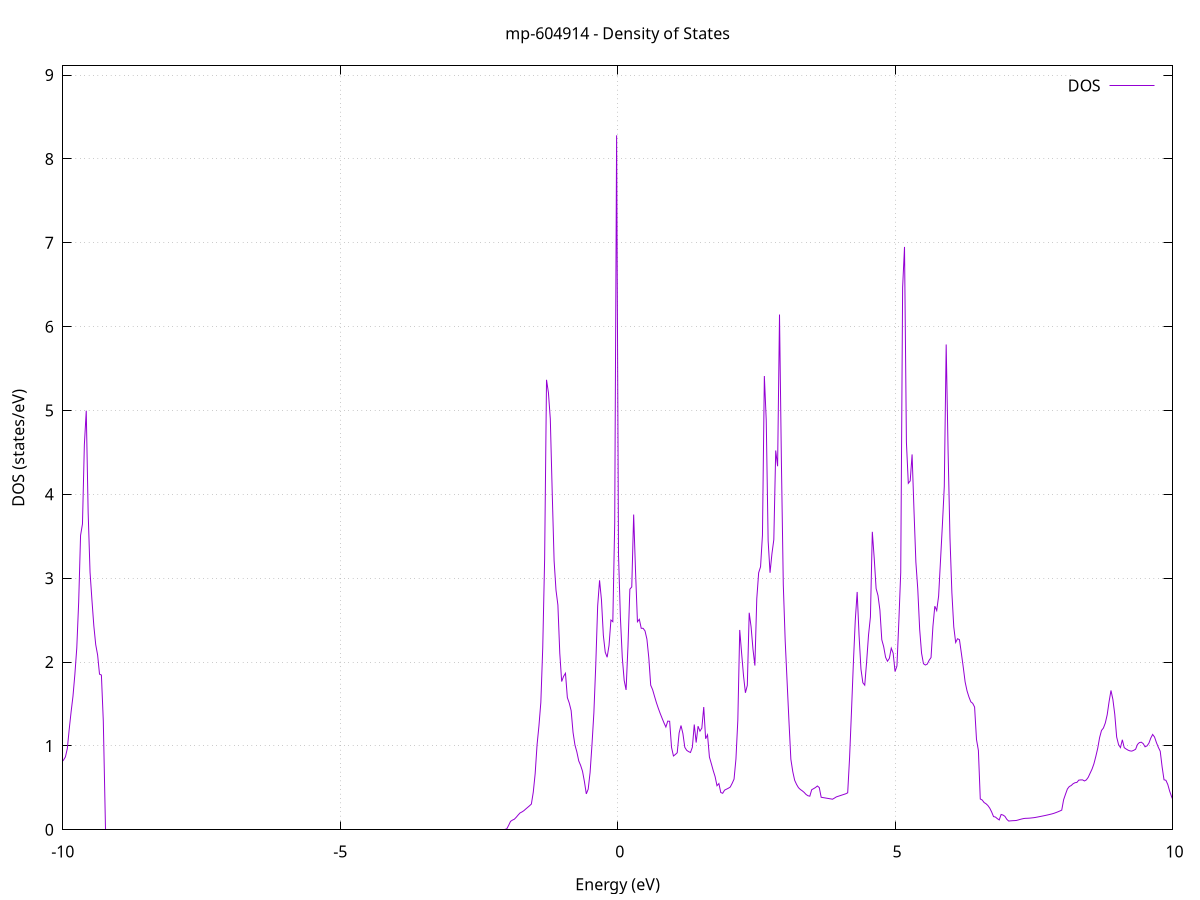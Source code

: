set title 'mp-604914 - Density of States'
set xlabel 'Energy (eV)'
set ylabel 'DOS (states/eV)'
set grid
set xrange [-10:10]
set yrange [0:9.110]
set xzeroaxis lt -1
set terminal png size 800,600
set output 'mp-604914_dos_gnuplot.png'
plot '-' using 1:2 with lines title 'DOS'
-38.116200 0.000000
-38.082100 0.000000
-38.048000 0.000000
-38.013800 0.000000
-37.979700 0.000000
-37.945500 0.000000
-37.911400 0.000000
-37.877300 0.000000
-37.843100 0.000000
-37.809000 0.000000
-37.774900 0.000000
-37.740700 0.000000
-37.706600 0.000000
-37.672400 0.000000
-37.638300 0.000000
-37.604200 0.000000
-37.570000 0.000000
-37.535900 0.000000
-37.501800 0.000000
-37.467600 0.000000
-37.433500 0.000000
-37.399300 0.000000
-37.365200 0.000000
-37.331100 0.000000
-37.296900 0.000000
-37.262800 0.000000
-37.228700 0.000000
-37.194500 0.000000
-37.160400 0.000000
-37.126200 0.000000
-37.092100 0.000000
-37.058000 0.000000
-37.023800 0.000000
-36.989700 0.000000
-36.955600 0.000000
-36.921400 0.000000
-36.887300 0.000000
-36.853100 0.000000
-36.819000 0.000000
-36.784900 0.000000
-36.750700 0.000000
-36.716600 0.000000
-36.682500 0.000000
-36.648300 0.000000
-36.614200 0.000000
-36.580000 0.000000
-36.545900 0.000000
-36.511800 0.000000
-36.477600 0.000000
-36.443500 0.000000
-36.409400 0.000000
-36.375200 0.000000
-36.341100 0.000000
-36.306900 0.000000
-36.272800 0.000000
-36.238700 0.000000
-36.204500 0.000000
-36.170400 0.000000
-36.136300 0.000000
-36.102100 0.000000
-36.068000 0.000000
-36.033800 0.000000
-35.999700 0.000000
-35.965600 0.000000
-35.931400 0.000000
-35.897300 0.000000
-35.863200 0.000000
-35.829000 0.000000
-35.794900 0.000000
-35.760700 0.000000
-35.726600 0.000000
-35.692500 0.000000
-35.658300 0.000000
-35.624200 0.000000
-35.590100 0.000000
-35.555900 0.000000
-35.521800 0.000000
-35.487600 0.000000
-35.453500 0.000000
-35.419400 0.000000
-35.385200 0.000000
-35.351100 0.000000
-35.317000 0.000000
-35.282800 0.000000
-35.248700 0.000000
-35.214500 0.000000
-35.180400 0.000000
-35.146300 0.000000
-35.112100 0.000000
-35.078000 0.000000
-35.043900 0.000000
-35.009700 0.000000
-34.975600 4.442400
-34.941400 7.402100
-34.907300 7.168700
-34.873200 7.380800
-34.839000 5.558800
-34.804900 4.810600
-34.770800 4.517500
-34.736600 4.416200
-34.702500 11.415700
-34.668300 11.896600
-34.634200 17.814500
-34.600100 22.424000
-34.565900 10.542800
-34.531800 11.541800
-34.497700 4.235500
-34.463500 4.201900
-34.429400 4.398800
-34.395200 4.789100
-34.361100 5.580800
-34.327000 7.135400
-34.292800 8.934300
-34.258700 6.081400
-34.224600 0.000000
-34.190400 0.000000
-34.156300 0.000000
-34.122100 0.000000
-34.088000 0.000000
-34.053900 0.000000
-34.019700 0.000000
-33.985600 0.000000
-33.951400 0.000000
-33.917300 0.000000
-33.883200 0.000000
-33.849000 0.000000
-33.814900 0.000000
-33.780800 0.000000
-33.746600 0.000000
-33.712500 0.000000
-33.678300 0.000000
-33.644200 0.000000
-33.610100 0.000000
-33.575900 0.000000
-33.541800 0.000000
-33.507700 0.000000
-33.473500 0.000000
-33.439400 0.000000
-33.405200 0.000000
-33.371100 0.000000
-33.337000 0.000000
-33.302800 0.000000
-33.268700 0.000000
-33.234600 0.000000
-33.200400 0.000000
-33.166300 0.000000
-33.132100 0.000000
-33.098000 0.000000
-33.063900 0.000000
-33.029700 0.000000
-32.995600 0.000000
-32.961500 0.000000
-32.927300 0.000000
-32.893200 0.000000
-32.859000 0.000000
-32.824900 0.000000
-32.790800 0.000000
-32.756600 0.000000
-32.722500 0.000000
-32.688400 0.000000
-32.654200 0.000000
-32.620100 0.000000
-32.585900 0.000000
-32.551800 0.000000
-32.517700 0.000000
-32.483500 0.000000
-32.449400 0.000000
-32.415300 0.000000
-32.381100 0.000000
-32.347000 0.000000
-32.312800 0.000000
-32.278700 0.000000
-32.244600 0.000000
-32.210400 0.000000
-32.176300 0.000000
-32.142200 0.000000
-32.108000 0.000000
-32.073900 0.000000
-32.039700 0.000000
-32.005600 0.000000
-31.971500 0.000000
-31.937300 0.000000
-31.903200 0.000000
-31.869100 0.000000
-31.834900 0.000000
-31.800800 0.000000
-31.766600 0.000000
-31.732500 0.000000
-31.698400 0.000000
-31.664200 0.000000
-31.630100 0.000000
-31.596000 0.000000
-31.561800 0.000000
-31.527700 0.000000
-31.493500 0.000000
-31.459400 0.000000
-31.425300 0.000000
-31.391100 0.000000
-31.357000 0.000000
-31.322900 0.000000
-31.288700 0.000000
-31.254600 0.000000
-31.220400 0.000000
-31.186300 0.000000
-31.152200 0.000000
-31.118000 0.000000
-31.083900 0.000000
-31.049800 0.000000
-31.015600 0.000000
-30.981500 0.000000
-30.947300 0.000000
-30.913200 0.000000
-30.879100 0.000000
-30.844900 0.000000
-30.810800 0.000000
-30.776700 0.000000
-30.742500 0.000000
-30.708400 0.000000
-30.674200 0.000000
-30.640100 0.000000
-30.606000 0.000000
-30.571800 0.000000
-30.537700 0.000000
-30.503600 0.000000
-30.469400 0.000000
-30.435300 0.000000
-30.401100 0.000000
-30.367000 0.000000
-30.332900 0.000000
-30.298700 0.000000
-30.264600 0.000000
-30.230500 0.000000
-30.196300 0.000000
-30.162200 0.000000
-30.128000 0.000000
-30.093900 0.000000
-30.059800 0.000000
-30.025600 0.000000
-29.991500 0.000000
-29.957400 0.000000
-29.923200 0.000000
-29.889100 0.000000
-29.854900 0.000000
-29.820800 0.000000
-29.786700 0.000000
-29.752500 0.000000
-29.718400 0.000000
-29.684200 0.000000
-29.650100 0.000000
-29.616000 0.000000
-29.581800 0.000000
-29.547700 0.000000
-29.513600 0.000000
-29.479400 0.000000
-29.445300 0.000000
-29.411100 0.000000
-29.377000 0.000000
-29.342900 0.000000
-29.308700 0.000000
-29.274600 0.000000
-29.240500 0.000000
-29.206300 0.000000
-29.172200 0.000000
-29.138000 0.000000
-29.103900 0.000000
-29.069800 0.000000
-29.035600 0.000000
-29.001500 0.000000
-28.967400 0.000000
-28.933200 0.000000
-28.899100 0.000000
-28.864900 0.000000
-28.830800 0.000000
-28.796700 0.000000
-28.762500 0.000000
-28.728400 0.000000
-28.694300 0.000000
-28.660100 0.000000
-28.626000 0.000000
-28.591800 0.000000
-28.557700 0.000000
-28.523600 0.000000
-28.489400 0.000000
-28.455300 0.000000
-28.421200 0.000000
-28.387000 0.000000
-28.352900 0.000000
-28.318700 0.000000
-28.284600 0.000000
-28.250500 0.000000
-28.216300 0.000000
-28.182200 0.000000
-28.148100 0.000000
-28.113900 0.000000
-28.079800 0.000000
-28.045600 0.000000
-28.011500 0.000000
-27.977400 0.000000
-27.943200 0.000000
-27.909100 0.000000
-27.875000 0.000000
-27.840800 0.000000
-27.806700 0.000000
-27.772500 0.000000
-27.738400 0.000000
-27.704300 0.000000
-27.670100 0.000000
-27.636000 0.000000
-27.601900 0.000000
-27.567700 0.000000
-27.533600 0.000000
-27.499400 0.000000
-27.465300 0.000000
-27.431200 0.000000
-27.397000 0.000000
-27.362900 0.000000
-27.328800 0.000000
-27.294600 0.000000
-27.260500 0.000000
-27.226300 0.000000
-27.192200 0.000000
-27.158100 0.000000
-27.123900 0.000000
-27.089800 0.000000
-27.055700 0.000000
-27.021500 0.000000
-26.987400 0.000000
-26.953200 0.000000
-26.919100 0.000000
-26.885000 0.000000
-26.850800 0.000000
-26.816700 0.000000
-26.782600 0.000000
-26.748400 0.000000
-26.714300 0.000000
-26.680100 0.000000
-26.646000 0.000000
-26.611900 0.000000
-26.577700 0.000000
-26.543600 0.000000
-26.509500 0.000000
-26.475300 0.000000
-26.441200 0.000000
-26.407000 0.000000
-26.372900 0.000000
-26.338800 0.000000
-26.304600 0.000000
-26.270500 0.000000
-26.236400 0.000000
-26.202200 0.000000
-26.168100 0.000000
-26.133900 0.000000
-26.099800 0.000000
-26.065700 0.000000
-26.031500 0.000000
-25.997400 0.000000
-25.963300 0.000000
-25.929100 0.000000
-25.895000 0.000000
-25.860800 0.000000
-25.826700 0.000000
-25.792600 0.000000
-25.758400 0.000000
-25.724300 0.000000
-25.690200 0.000000
-25.656000 0.000000
-25.621900 0.000000
-25.587700 0.000000
-25.553600 0.000000
-25.519500 0.000000
-25.485300 0.000000
-25.451200 0.000000
-25.417000 0.000000
-25.382900 0.000000
-25.348800 0.000000
-25.314600 0.000000
-25.280500 0.000000
-25.246400 0.000000
-25.212200 0.000000
-25.178100 0.000000
-25.143900 0.000000
-25.109800 0.000000
-25.075700 0.000000
-25.041500 0.000000
-25.007400 0.000000
-24.973300 0.000000
-24.939100 0.000000
-24.905000 0.000000
-24.870800 0.000000
-24.836700 0.000000
-24.802600 0.000000
-24.768400 0.000000
-24.734300 0.000000
-24.700200 0.000000
-24.666000 0.000000
-24.631900 0.000000
-24.597700 0.000000
-24.563600 0.000000
-24.529500 0.000000
-24.495300 0.000000
-24.461200 0.000000
-24.427100 0.000000
-24.392900 0.000000
-24.358800 0.000000
-24.324600 0.000000
-24.290500 0.000000
-24.256400 0.000000
-24.222200 0.000000
-24.188100 0.000000
-24.154000 0.000000
-24.119800 0.000000
-24.085700 0.000000
-24.051500 0.000000
-24.017400 0.000000
-23.983300 0.000000
-23.949100 0.000000
-23.915000 0.000000
-23.880900 0.000000
-23.846700 0.000000
-23.812600 0.000000
-23.778400 0.000000
-23.744300 0.000000
-23.710200 0.000000
-23.676000 0.000000
-23.641900 0.000000
-23.607800 0.000000
-23.573600 0.000000
-23.539500 0.000000
-23.505300 0.000000
-23.471200 0.000000
-23.437100 0.000000
-23.402900 0.000000
-23.368800 0.000000
-23.334700 0.000000
-23.300500 0.000000
-23.266400 0.000000
-23.232200 0.000000
-23.198100 0.000000
-23.164000 0.000000
-23.129800 0.000000
-23.095700 0.000000
-23.061600 0.000000
-23.027400 0.000000
-22.993300 0.000000
-22.959100 0.000000
-22.925000 0.000000
-22.890900 0.000000
-22.856700 0.000000
-22.822600 0.000000
-22.788500 0.000000
-22.754300 0.000000
-22.720200 0.000000
-22.686000 0.000000
-22.651900 0.000000
-22.617800 0.000000
-22.583600 0.000000
-22.549500 0.000000
-22.515400 0.000000
-22.481200 0.000000
-22.447100 0.000000
-22.412900 0.000000
-22.378800 0.000000
-22.344700 0.000000
-22.310500 0.000000
-22.276400 0.000000
-22.242300 0.000000
-22.208100 0.000000
-22.174000 0.000000
-22.139800 0.000000
-22.105700 0.000000
-22.071600 0.000000
-22.037400 0.000000
-22.003300 0.000000
-21.969200 0.000000
-21.935000 0.000000
-21.900900 0.000000
-21.866700 0.000000
-21.832600 0.000000
-21.798500 0.000000
-21.764300 0.000000
-21.730200 0.000000
-21.696100 0.000000
-21.661900 0.000000
-21.627800 0.000000
-21.593600 0.000000
-21.559500 0.000000
-21.525400 0.000000
-21.491200 0.000000
-21.457100 0.000000
-21.423000 0.000000
-21.388800 0.000000
-21.354700 0.000000
-21.320500 0.000000
-21.286400 0.000000
-21.252300 0.000000
-21.218100 0.000000
-21.184000 0.000000
-21.149800 0.000000
-21.115700 0.000000
-21.081600 0.000000
-21.047400 0.000000
-21.013300 0.000000
-20.979200 0.000000
-20.945000 0.000000
-20.910900 0.000000
-20.876700 0.000000
-20.842600 0.000000
-20.808500 0.000000
-20.774300 0.000000
-20.740200 0.000000
-20.706100 0.000000
-20.671900 0.000000
-20.637800 0.000000
-20.603600 0.000000
-20.569500 0.000000
-20.535400 0.000000
-20.501200 0.000000
-20.467100 0.000000
-20.433000 0.000000
-20.398800 0.000000
-20.364700 0.000000
-20.330500 0.000000
-20.296400 0.000000
-20.262300 0.000000
-20.228100 0.000000
-20.194000 0.000000
-20.159900 0.000000
-20.125700 0.000000
-20.091600 0.000000
-20.057400 0.000000
-20.023300 0.000000
-19.989200 0.000000
-19.955000 0.000000
-19.920900 0.000000
-19.886800 0.000000
-19.852600 0.000000
-19.818500 0.000000
-19.784300 0.000000
-19.750200 0.000000
-19.716100 0.000000
-19.681900 0.000000
-19.647800 0.000000
-19.613700 0.000000
-19.579500 0.000000
-19.545400 0.000000
-19.511200 0.000000
-19.477100 0.000000
-19.443000 0.000000
-19.408800 0.000000
-19.374700 0.000000
-19.340600 0.000000
-19.306400 0.000000
-19.272300 0.000000
-19.238100 0.000000
-19.204000 0.000000
-19.169900 0.000000
-19.135700 0.000000
-19.101600 0.000000
-19.067500 0.000000
-19.033300 0.000000
-18.999200 0.000000
-18.965000 0.000000
-18.930900 0.000000
-18.896800 0.000000
-18.862600 0.000000
-18.828500 0.000000
-18.794400 0.000000
-18.760200 0.000000
-18.726100 0.000000
-18.691900 0.000000
-18.657800 0.000000
-18.623700 0.000000
-18.589500 0.000000
-18.555400 0.000000
-18.521300 0.000000
-18.487100 0.000000
-18.453000 0.000000
-18.418800 0.000000
-18.384700 0.000000
-18.350600 0.000000
-18.316400 0.000000
-18.282300 0.000000
-18.248200 0.000000
-18.214000 0.000000
-18.179900 0.000000
-18.145700 0.000000
-18.111600 0.000000
-18.077500 0.000000
-18.043300 0.000000
-18.009200 0.000000
-17.975100 0.000000
-17.940900 0.000000
-17.906800 0.000000
-17.872600 0.000000
-17.838500 0.000000
-17.804400 0.000000
-17.770200 0.000000
-17.736100 0.000000
-17.702000 0.000000
-17.667800 0.000000
-17.633700 0.000000
-17.599500 0.000000
-17.565400 0.000000
-17.531300 0.000000
-17.497100 0.000000
-17.463000 0.000000
-17.428900 0.000000
-17.394700 0.000000
-17.360600 0.000000
-17.326400 0.000000
-17.292300 0.000000
-17.258200 0.000000
-17.224000 0.000000
-17.189900 0.000000
-17.155800 0.000000
-17.121600 0.000000
-17.087500 0.000000
-17.053300 0.000000
-17.019200 0.000000
-16.985100 0.000000
-16.950900 0.000000
-16.916800 0.000000
-16.882600 0.000000
-16.848500 0.000000
-16.814400 0.000000
-16.780200 0.000000
-16.746100 0.000000
-16.712000 0.000000
-16.677800 0.000000
-16.643700 0.000000
-16.609500 0.000000
-16.575400 0.000000
-16.541300 0.000000
-16.507100 0.000000
-16.473000 0.000000
-16.438900 0.000000
-16.404700 0.000000
-16.370600 0.000000
-16.336400 0.000000
-16.302300 0.000000
-16.268200 0.000000
-16.234000 0.000000
-16.199900 0.000000
-16.165800 0.000000
-16.131600 0.000000
-16.097500 0.000000
-16.063300 0.000000
-16.029200 0.000000
-15.995100 0.000000
-15.960900 0.000000
-15.926800 0.000000
-15.892700 0.000000
-15.858500 0.000000
-15.824400 0.000000
-15.790200 0.000000
-15.756100 0.000000
-15.722000 0.000000
-15.687800 0.000000
-15.653700 0.000000
-15.619600 0.000000
-15.585400 0.000000
-15.551300 0.000000
-15.517100 0.000000
-15.483000 0.000000
-15.448900 0.000000
-15.414700 0.000000
-15.380600 0.000000
-15.346500 0.000000
-15.312300 0.000000
-15.278200 0.000000
-15.244000 0.000000
-15.209900 0.000000
-15.175800 0.000000
-15.141600 0.000000
-15.107500 0.000000
-15.073400 0.000000
-15.039200 0.000000
-15.005100 0.000000
-14.970900 0.000000
-14.936800 0.000000
-14.902700 0.000000
-14.868500 0.000000
-14.834400 0.000000
-14.800300 0.000000
-14.766100 0.000000
-14.732000 0.000000
-14.697800 0.000000
-14.663700 0.000000
-14.629600 0.000000
-14.595400 0.000000
-14.561300 0.000000
-14.527200 0.000000
-14.493000 0.000000
-14.458900 0.000000
-14.424700 0.000000
-14.390600 0.000000
-14.356500 0.000000
-14.322300 0.000000
-14.288200 0.000000
-14.254100 0.000000
-14.219900 0.000000
-14.185800 0.000000
-14.151600 0.000000
-14.117500 0.000000
-14.083400 0.000000
-14.049200 0.000000
-14.015100 0.000000
-13.981000 0.000000
-13.946800 0.000000
-13.912700 0.000000
-13.878500 0.000000
-13.844400 0.000000
-13.810300 0.000000
-13.776100 0.000000
-13.742000 0.000000
-13.707900 0.000000
-13.673700 0.000000
-13.639600 0.000000
-13.605400 0.000000
-13.571300 0.000000
-13.537200 0.000000
-13.503000 0.000000
-13.468900 0.000000
-13.434800 0.000000
-13.400600 0.000000
-13.366500 0.000000
-13.332300 0.000000
-13.298200 0.000000
-13.264100 0.000000
-13.229900 0.000000
-13.195800 0.000000
-13.161700 0.000000
-13.127500 0.000000
-13.093400 0.000000
-13.059200 0.000000
-13.025100 0.000000
-12.991000 0.000000
-12.956800 0.000000
-12.922700 0.000000
-12.888600 0.000000
-12.854400 0.000000
-12.820300 0.000000
-12.786100 0.000000
-12.752000 0.000000
-12.717900 0.000000
-12.683700 0.000000
-12.649600 0.000000
-12.615500 0.000000
-12.581300 0.000000
-12.547200 0.000000
-12.513000 0.000000
-12.478900 0.000000
-12.444800 0.000000
-12.410600 0.000000
-12.376500 0.000000
-12.342300 0.000000
-12.308200 0.000000
-12.274100 0.000000
-12.239900 0.000000
-12.205800 0.000000
-12.171700 0.000000
-12.137500 0.000000
-12.103400 0.000000
-12.069200 0.000000
-12.035100 0.000000
-12.001000 0.000000
-11.966800 0.000000
-11.932700 0.000000
-11.898600 0.000000
-11.864400 0.000000
-11.830300 0.000000
-11.796100 0.000000
-11.762000 0.000000
-11.727900 0.000000
-11.693700 0.000000
-11.659600 0.000000
-11.625500 0.000000
-11.591300 0.000000
-11.557200 0.000000
-11.523000 0.000000
-11.488900 0.000000
-11.454800 0.000000
-11.420600 0.000000
-11.386500 0.000000
-11.352400 0.000000
-11.318200 0.000000
-11.284100 0.000000
-11.249900 0.000000
-11.215800 0.000000
-11.181700 0.000000
-11.147500 0.000000
-11.113400 0.000000
-11.079300 0.000000
-11.045100 0.000000
-11.011000 0.000000
-10.976800 0.000000
-10.942700 0.000000
-10.908600 0.000000
-10.874400 0.000000
-10.840300 0.000000
-10.806200 0.000000
-10.772000 0.000000
-10.737900 0.000000
-10.703700 0.000000
-10.669600 0.000000
-10.635500 0.000000
-10.601300 0.000000
-10.567200 0.000000
-10.533100 0.000000
-10.498900 0.000000
-10.464800 0.000000
-10.430600 0.000000
-10.396500 0.077700
-10.362400 0.240500
-10.328200 0.308900
-10.294100 0.417900
-10.260000 0.496400
-10.225800 0.644700
-10.191700 0.667400
-10.157500 0.708000
-10.123400 0.725100
-10.089300 0.742300
-10.055100 0.770700
-10.021000 0.802100
-9.986900 0.831600
-9.952700 0.869400
-9.918600 0.967800
-9.884400 1.198000
-9.850300 1.405500
-9.816200 1.594300
-9.782000 1.855800
-9.747900 2.169300
-9.713800 2.715000
-9.679600 3.510600
-9.645500 3.646400
-9.611300 4.590500
-9.577200 4.997800
-9.543100 3.788200
-9.508900 3.071600
-9.474800 2.740900
-9.440700 2.432500
-9.406500 2.207500
-9.372400 2.083900
-9.338200 1.855500
-9.304100 1.845200
-9.270000 1.298100
-9.235800 0.000000
-9.201700 0.000000
-9.167600 0.000000
-9.133400 0.000000
-9.099300 0.000000
-9.065100 0.000000
-9.031000 0.000000
-8.996900 0.000000
-8.962700 0.000000
-8.928600 0.000000
-8.894500 0.000000
-8.860300 0.000000
-8.826200 0.000000
-8.792000 0.000000
-8.757900 0.000000
-8.723800 0.000000
-8.689600 0.000000
-8.655500 0.000000
-8.621400 0.000000
-8.587200 0.000000
-8.553100 0.000000
-8.518900 0.000000
-8.484800 0.000000
-8.450700 0.000000
-8.416500 0.000000
-8.382400 0.000000
-8.348300 0.000000
-8.314100 0.000000
-8.280000 0.000000
-8.245800 0.000000
-8.211700 0.000000
-8.177600 0.000000
-8.143400 0.000000
-8.109300 0.000000
-8.075100 0.000000
-8.041000 0.000000
-8.006900 0.000000
-7.972700 0.000000
-7.938600 0.000000
-7.904500 0.000000
-7.870300 0.000000
-7.836200 0.000000
-7.802000 0.000000
-7.767900 0.000000
-7.733800 0.000000
-7.699600 0.000000
-7.665500 0.000000
-7.631400 0.000000
-7.597200 0.000000
-7.563100 0.000000
-7.528900 0.000000
-7.494800 0.000000
-7.460700 0.000000
-7.426500 0.000000
-7.392400 0.000000
-7.358300 0.000000
-7.324100 0.000000
-7.290000 0.000000
-7.255800 0.000000
-7.221700 0.000000
-7.187600 0.000000
-7.153400 0.000000
-7.119300 0.000000
-7.085200 0.000000
-7.051000 0.000000
-7.016900 0.000000
-6.982700 0.000000
-6.948600 0.000000
-6.914500 0.000000
-6.880300 0.000000
-6.846200 0.000000
-6.812100 0.000000
-6.777900 0.000000
-6.743800 0.000000
-6.709600 0.000000
-6.675500 0.000000
-6.641400 0.000000
-6.607200 0.000000
-6.573100 0.000000
-6.539000 0.000000
-6.504800 0.000000
-6.470700 0.000000
-6.436500 0.000000
-6.402400 0.000000
-6.368300 0.000000
-6.334100 0.000000
-6.300000 0.000000
-6.265900 0.000000
-6.231700 0.000000
-6.197600 0.000000
-6.163400 0.000000
-6.129300 0.000000
-6.095200 0.000000
-6.061000 0.000000
-6.026900 0.000000
-5.992800 0.000000
-5.958600 0.000000
-5.924500 0.000000
-5.890300 0.000000
-5.856200 0.000000
-5.822100 0.000000
-5.787900 0.000000
-5.753800 0.000000
-5.719700 0.000000
-5.685500 0.000000
-5.651400 0.000000
-5.617200 0.000000
-5.583100 0.000000
-5.549000 0.000000
-5.514800 0.000000
-5.480700 0.000000
-5.446600 0.000000
-5.412400 0.000000
-5.378300 0.000000
-5.344100 0.000000
-5.310000 0.000000
-5.275900 0.000000
-5.241700 0.000000
-5.207600 0.000000
-5.173500 0.000000
-5.139300 0.000000
-5.105200 0.000000
-5.071000 0.000000
-5.036900 0.000000
-5.002800 0.000000
-4.968600 0.000000
-4.934500 0.000000
-4.900400 0.000000
-4.866200 0.000000
-4.832100 0.000000
-4.797900 0.000000
-4.763800 0.000000
-4.729700 0.000000
-4.695500 0.000000
-4.661400 0.000000
-4.627300 0.000000
-4.593100 0.000000
-4.559000 0.000000
-4.524800 0.000000
-4.490700 0.000000
-4.456600 0.000000
-4.422400 0.000000
-4.388300 0.000000
-4.354200 0.000000
-4.320000 0.000000
-4.285900 0.000000
-4.251700 0.000000
-4.217600 0.000000
-4.183500 0.000000
-4.149300 0.000000
-4.115200 0.000000
-4.081100 0.000000
-4.046900 0.000000
-4.012800 0.000000
-3.978600 0.000000
-3.944500 0.000000
-3.910400 0.000000
-3.876200 0.000000
-3.842100 0.000000
-3.807900 0.000000
-3.773800 0.000000
-3.739700 0.000000
-3.705500 0.000000
-3.671400 0.000000
-3.637300 0.000000
-3.603100 0.000000
-3.569000 0.000000
-3.534800 0.000000
-3.500700 0.000000
-3.466600 0.000000
-3.432400 0.000000
-3.398300 0.000000
-3.364200 0.000000
-3.330000 0.000000
-3.295900 0.000000
-3.261700 0.000000
-3.227600 0.000000
-3.193500 0.000000
-3.159300 0.000000
-3.125200 0.000000
-3.091100 0.000000
-3.056900 0.000000
-3.022800 0.000000
-2.988600 0.000000
-2.954500 0.000000
-2.920400 0.000000
-2.886200 0.000000
-2.852100 0.000000
-2.818000 0.000000
-2.783800 0.000000
-2.749700 0.000000
-2.715500 0.000000
-2.681400 0.000000
-2.647300 0.000000
-2.613100 0.000000
-2.579000 0.000000
-2.544900 0.000000
-2.510700 0.000000
-2.476600 0.000000
-2.442400 0.000000
-2.408300 0.000000
-2.374200 0.000000
-2.340000 0.000000
-2.305900 0.000000
-2.271800 0.000000
-2.237600 0.000000
-2.203500 0.000000
-2.169300 0.000000
-2.135200 0.000000
-2.101100 0.000000
-2.066900 0.000000
-2.032800 0.000000
-1.998700 0.010500
-1.964500 0.052900
-1.930400 0.100300
-1.896200 0.115200
-1.862100 0.125900
-1.828000 0.149100
-1.793800 0.176000
-1.759700 0.200400
-1.725600 0.212300
-1.691400 0.227100
-1.657300 0.247100
-1.623100 0.266400
-1.589000 0.285700
-1.554900 0.306700
-1.520700 0.447900
-1.486600 0.668500
-1.452500 1.012200
-1.418300 1.240900
-1.384200 1.519700
-1.350000 2.168800
-1.315900 3.229400
-1.281800 5.366200
-1.247600 5.212900
-1.213500 4.898900
-1.179400 4.027200
-1.145200 3.208600
-1.111100 2.858000
-1.076900 2.680400
-1.042800 2.104800
-1.008700 1.767900
-0.974500 1.829600
-0.940400 1.866500
-0.906300 1.576400
-0.872100 1.511300
-0.838000 1.420700
-0.803800 1.161100
-0.769700 1.011900
-0.735600 0.929600
-0.701400 0.821700
-0.667300 0.768100
-0.633200 0.698100
-0.599000 0.575300
-0.564900 0.427900
-0.530700 0.484800
-0.496600 0.682800
-0.462500 1.015800
-0.428300 1.395400
-0.394200 1.968000
-0.360100 2.668000
-0.325900 2.975000
-0.291800 2.742500
-0.257600 2.317900
-0.223500 2.117300
-0.189400 2.057500
-0.155200 2.199500
-0.121100 2.501100
-0.087000 2.481500
-0.052800 3.660700
-0.018700 8.282000
0.015500 3.279600
0.049600 2.534500
0.083700 2.054600
0.117900 1.780900
0.152000 1.667700
0.186100 2.189600
0.220300 2.869500
0.254400 2.896000
0.288600 3.759500
0.322700 3.075500
0.356800 2.480900
0.391000 2.509700
0.425100 2.402800
0.459300 2.402300
0.493400 2.371500
0.527500 2.273200
0.561700 2.049500
0.595800 1.724100
0.629900 1.671700
0.664100 1.593000
0.698200 1.516800
0.732400 1.449400
0.766500 1.388000
0.800600 1.330900
0.834800 1.275400
0.868900 1.225500
0.903000 1.295800
0.937200 1.294000
0.971300 0.982600
1.005500 0.880100
1.039600 0.897600
1.073700 0.919000
1.107900 1.154000
1.142000 1.243400
1.176100 1.147300
1.210300 0.983400
1.244400 0.947600
1.278600 0.932100
1.312700 0.921700
1.346800 0.985200
1.381000 1.255300
1.415100 1.040000
1.449200 1.235300
1.483400 1.176500
1.517500 1.211800
1.551700 1.464000
1.585800 1.085500
1.619900 1.132500
1.654100 0.866900
1.688200 0.788700
1.722300 0.706700
1.756500 0.633800
1.790600 0.525500
1.824800 0.551300
1.858900 0.444300
1.893000 0.435100
1.927200 0.472700
1.961300 0.484100
1.995400 0.495500
2.029600 0.509900
2.063700 0.553300
2.097900 0.604200
2.132000 0.842800
2.166100 1.308200
2.200300 2.383200
2.234400 2.105700
2.268500 1.837100
2.302700 1.633500
2.336800 1.721200
2.371000 2.588200
2.405100 2.419900
2.439200 2.152800
2.473400 1.958200
2.507500 2.754400
2.541600 3.065700
2.575800 3.136900
2.609900 3.513100
2.644100 5.411200
2.678200 4.880400
2.712300 3.445300
2.746500 3.065000
2.780600 3.290400
2.814700 3.460300
2.848900 4.523000
2.883000 4.335400
2.917200 6.144700
2.951300 4.390600
2.985400 2.923200
3.019600 2.256000
3.053700 1.771300
3.087800 1.291200
3.122000 0.840800
3.156100 0.693900
3.190300 0.590300
3.224400 0.541000
3.258500 0.502500
3.292700 0.480500
3.326800 0.464900
3.360900 0.446100
3.395100 0.421600
3.429200 0.406000
3.463400 0.400600
3.497500 0.477800
3.531600 0.490300
3.565800 0.504000
3.599900 0.522100
3.634000 0.503100
3.668200 0.387700
3.702300 0.383800
3.736500 0.380000
3.770600 0.376200
3.804700 0.372300
3.838900 0.368500
3.873000 0.364600
3.907100 0.377600
3.941300 0.392000
3.975400 0.399500
4.009600 0.407000
4.043700 0.414500
4.077800 0.422000
4.112000 0.429500
4.146100 0.441000
4.180200 0.860000
4.214400 1.411200
4.248500 1.988300
4.282700 2.496500
4.316800 2.836200
4.350900 2.320900
4.385100 1.917400
4.419200 1.753500
4.453300 1.724600
4.487500 2.004400
4.521600 2.322100
4.555800 2.538100
4.589900 3.553000
4.624000 3.240500
4.658200 2.877200
4.692300 2.793300
4.726500 2.620800
4.760600 2.266700
4.794700 2.183600
4.828900 2.057300
4.863000 2.010100
4.897100 2.044200
4.931300 2.165700
4.965400 2.106500
4.999600 1.886500
5.033700 1.953300
5.067800 2.483100
5.102000 3.069400
5.136100 6.467700
5.170200 6.951000
5.204400 4.621800
5.238500 4.131900
5.272700 4.160300
5.306800 4.476100
5.340900 3.809300
5.375100 3.190500
5.409200 2.869200
5.443300 2.390900
5.477500 2.105500
5.511600 1.980900
5.545800 1.964900
5.579900 1.975800
5.614000 2.021500
5.648200 2.053900
5.682300 2.425800
5.716400 2.666600
5.750600 2.614200
5.784700 2.786700
5.818900 3.209500
5.853000 3.637800
5.887100 4.095100
5.921300 5.787200
5.955400 4.522600
5.989500 3.483700
6.023700 2.828400
6.057800 2.420700
6.092000 2.233700
6.126100 2.278200
6.160200 2.267200
6.194400 2.107600
6.228500 1.940900
6.262600 1.762900
6.296800 1.657000
6.330900 1.584600
6.365100 1.526300
6.399200 1.508000
6.433300 1.463600
6.467500 1.076600
6.501600 0.945900
6.535700 0.367400
6.569900 0.355200
6.604000 0.325100
6.638200 0.310800
6.672300 0.289600
6.706400 0.258100
6.740600 0.212700
6.774700 0.157200
6.808800 0.151800
6.843000 0.132700
6.877100 0.117200
6.911300 0.182600
6.945400 0.175600
6.979500 0.160500
7.013700 0.124800
7.047800 0.104100
7.081900 0.106400
7.116100 0.108200
7.150200 0.109300
7.184400 0.111000
7.218500 0.116900
7.252600 0.123500
7.286800 0.129400
7.320900 0.134400
7.355000 0.136800
7.389200 0.137300
7.423300 0.138800
7.457500 0.141000
7.491600 0.143600
7.525700 0.146800
7.559900 0.151100
7.594000 0.155500
7.628100 0.160000
7.662300 0.164600
7.696400 0.169300
7.730600 0.174200
7.764700 0.179300
7.798800 0.184700
7.833000 0.190400
7.867100 0.197300
7.901200 0.205600
7.935400 0.214300
7.969500 0.223900
8.003700 0.234300
8.037800 0.358500
8.071900 0.424700
8.106100 0.486800
8.140200 0.515800
8.174300 0.527700
8.208500 0.549000
8.242600 0.561100
8.276800 0.564800
8.310900 0.591900
8.345000 0.594600
8.379200 0.595100
8.413300 0.582200
8.447400 0.594900
8.481600 0.626200
8.515700 0.675200
8.549900 0.723700
8.584000 0.787300
8.618100 0.874900
8.652300 0.972000
8.686400 1.099900
8.720500 1.184500
8.754700 1.212900
8.788800 1.272900
8.823000 1.371300
8.857100 1.527700
8.891200 1.661500
8.925400 1.555100
8.959500 1.376700
8.993700 1.106200
9.027800 1.015900
9.061900 0.979900
9.096100 1.073200
9.130200 0.978900
9.164300 0.963400
9.198500 0.949700
9.232600 0.940800
9.266800 0.938200
9.300900 0.947600
9.335000 0.960300
9.369200 1.018000
9.403300 1.039800
9.437400 1.044400
9.471600 1.027800
9.505700 0.989400
9.539900 1.000300
9.574000 1.031500
9.608100 1.092700
9.642300 1.136900
9.676400 1.106300
9.710500 1.039300
9.744700 0.983500
9.778800 0.937000
9.813000 0.749800
9.847100 0.596400
9.881200 0.590000
9.915400 0.539700
9.949500 0.458800
9.983600 0.394700
10.017800 0.340800
10.051900 0.294200
10.086100 0.256700
10.120200 0.260700
10.154300 0.298900
10.188500 0.313800
10.222600 0.332900
10.256700 0.447800
10.290900 0.464200
10.325000 0.530700
10.359200 0.604800
10.393300 0.696300
10.427400 0.801400
10.461600 0.945600
10.495700 1.240000
10.529800 1.518700
10.564000 1.746600
10.598100 1.796500
10.632300 1.745100
10.666400 1.719000
10.700500 1.672900
10.734700 1.617600
10.768800 1.500000
10.802900 1.377200
10.837100 1.364100
10.871200 1.465800
10.905400 1.552600
10.939500 1.634300
10.973600 1.755200
11.007800 1.882500
11.041900 1.778600
11.076000 1.666200
11.110200 1.518800
11.144300 1.359500
11.178500 1.316900
11.212600 1.378100
11.246700 1.540000
11.280900 1.737900
11.315000 1.873100
11.349100 1.954400
11.383300 2.040700
11.417400 2.144100
11.451600 2.005500
11.485700 1.752300
11.519800 1.474400
11.554000 1.266300
11.588100 1.081900
11.622200 0.897700
11.656400 0.892100
11.690500 0.962700
11.724700 0.942200
11.758800 0.956600
11.792900 0.995600
11.827100 1.078300
11.861200 1.139900
11.895300 1.217400
11.929500 1.280000
11.963600 1.352000
11.997800 1.424000
12.031900 1.506800
12.066000 1.564600
12.100200 1.640200
12.134300 1.767200
12.168400 1.923900
12.202600 1.876700
12.236700 1.854000
12.270900 1.870800
12.305000 1.849500
12.339100 1.903200
12.373300 1.944200
12.407400 1.819200
12.441500 1.652100
12.475700 1.464500
12.509800 1.372100
12.544000 1.350200
12.578100 1.345500
12.612200 1.632500
12.646400 1.423200
12.680500 1.626700
12.714600 1.560500
12.748800 1.410900
12.782900 1.325300
12.817100 1.339000
12.851200 1.344900
12.885300 1.366800
12.919500 1.398100
12.953600 1.367200
12.987700 1.350900
13.021900 1.411800
13.056000 1.411200
13.090200 1.398800
13.124300 1.386300
13.158400 1.358200
13.192600 1.539600
13.226700 1.422500
13.260800 1.341100
13.295000 1.299600
13.329100 1.339900
13.363300 1.415200
13.397400 1.441800
13.431500 1.412800
13.465700 1.340200
13.499800 1.331200
13.534000 1.342700
13.568100 1.579800
13.602200 1.379700
13.636400 1.375700
13.670500 1.486100
13.704600 1.591600
13.738800 1.825600
13.772900 2.116200
13.807100 2.589700
13.841200 1.771200
13.875300 1.669300
13.909500 1.589700
13.943600 1.494700
13.977700 1.467800
14.011900 1.456000
14.046000 1.426300
14.080200 1.382900
14.114300 1.279300
14.148400 1.175200
14.182600 1.090500
14.216700 1.035400
14.250800 0.745900
14.285000 0.679000
14.319100 0.664300
14.353300 0.650400
14.387400 0.645200
14.421500 0.713100
14.455700 0.678500
14.489800 0.690200
14.523900 0.712800
14.558100 0.732900
14.592200 0.784100
14.626400 0.827000
14.660500 0.882000
14.694600 0.960400
14.728800 1.007500
14.762900 1.039100
14.797000 1.061500
14.831200 1.060200
14.865300 1.058200
14.899500 1.052500
14.933600 1.041500
14.967700 1.042100
15.001900 1.068200
15.036000 1.107900
15.070100 1.139800
15.104300 1.178000
15.138400 1.218300
15.172600 1.254900
15.206700 1.312300
15.240800 1.267500
15.275000 1.273000
15.309100 1.281500
15.343200 1.290800
15.377400 1.304900
15.411500 1.375700
15.445700 1.402000
15.479800 1.403000
15.513900 1.423900
15.548100 1.497300
15.582200 1.496200
15.616300 1.502100
15.650500 1.623400
15.684600 1.449000
15.718800 1.423800
15.752900 1.341800
15.787000 1.333600
15.821200 1.366800
15.855300 1.504500
15.889400 1.498200
15.923600 1.492700
15.957700 1.358400
15.991900 1.352900
16.026000 1.328000
16.060100 1.166600
16.094300 1.128000
16.128400 1.125100
16.162500 1.167400
16.196700 1.233100
16.230800 1.315600
16.265000 1.454800
16.299100 1.647700
16.333200 1.751300
16.367400 1.774000
16.401500 1.696300
16.435600 1.724000
16.469800 1.732200
16.503900 1.824200
16.538100 1.797900
16.572200 1.556300
16.606300 1.416500
16.640500 1.377400
16.674600 1.377800
16.708700 1.364600
16.742900 1.631400
16.777000 1.667900
16.811200 1.653800
16.845300 1.599400
16.879400 1.558600
16.913600 1.565600
16.947700 1.542000
16.981800 1.533000
17.016000 1.511900
17.050100 1.469800
17.084300 1.475800
17.118400 1.439000
17.152500 1.385500
17.186700 1.319800
17.220800 1.263700
17.254900 1.184800
17.289100 1.024100
17.323200 0.989700
17.357400 0.968300
17.391500 0.975500
17.425600 0.954000
17.459800 0.940800
17.493900 0.932600
17.528000 0.928900
17.562200 0.929700
17.596300 0.937200
17.630500 0.994000
17.664600 1.095700
17.698700 1.244600
17.732900 1.364500
17.767000 1.437200
17.801200 1.552900
17.835300 1.586900
17.869400 1.605000
17.903600 1.534700
17.937700 1.523600
17.971800 1.497200
18.006000 1.475300
18.040100 1.506700
18.074300 1.578200
18.108400 1.566600
18.142500 1.559400
18.176700 1.511800
18.210800 1.522000
18.244900 1.574800
18.279100 1.635900
18.313200 1.579400
18.347400 1.534400
18.381500 1.494200
18.415600 1.449500
18.449800 1.399900
18.483900 1.373200
18.518000 1.349500
18.552200 1.283100
18.586300 1.184400
18.620500 1.091800
18.654600 1.059800
18.688700 1.021400
18.722900 0.995500
18.757000 0.992300
18.791100 1.019200
18.825300 1.054000
18.859400 1.081900
18.893600 1.087400
18.927700 1.102400
18.961800 1.258100
18.996000 1.265400
19.030100 1.288300
19.064200 1.349700
19.098400 1.390800
19.132500 1.331000
19.166700 1.313000
19.200800 1.292300
19.234900 1.317400
19.269100 1.255400
19.303200 1.219900
19.337300 1.203500
19.371500 1.231400
19.405600 1.233100
19.439800 1.262400
19.473900 1.273700
19.508000 1.135200
19.542200 1.125100
19.576300 1.120300
19.610400 1.202500
19.644600 1.310500
19.678700 1.370300
19.712900 1.370900
19.747000 1.471900
19.781100 1.509400
19.815300 1.434300
19.849400 1.387600
19.883500 1.338500
19.917700 1.378700
19.951800 1.412300
19.986000 1.449400
20.020100 1.557400
20.054200 1.536700
20.088400 1.536600
20.122500 1.522000
20.156600 1.530800
20.190800 1.548700
20.224900 1.529100
20.259100 1.403600
20.293200 1.414800
20.327300 1.407900
20.361500 1.423400
20.395600 1.359300
20.429700 1.378900
20.463900 1.453200
20.498000 1.467800
20.532200 1.504300
20.566300 1.577400
20.600400 1.587200
20.634600 1.473200
20.668700 1.508900
20.702800 1.550700
20.737000 1.599800
20.771100 1.663100
20.805300 1.687500
20.839400 1.769300
20.873500 1.886100
20.907700 1.691500
20.941800 1.334600
20.975900 1.281500
21.010100 1.250000
21.044200 1.298200
21.078400 1.400100
21.112500 1.471900
21.146600 1.573100
21.180800 1.638000
21.214900 1.753700
21.249000 1.832700
21.283200 1.871400
21.317300 1.860300
21.351500 1.812400
21.385600 1.772800
21.419700 1.766700
21.453900 1.742900
21.488000 1.756700
21.522100 2.232400
21.556300 1.691500
21.590400 1.446600
21.624600 1.359400
21.658700 1.194800
21.692800 1.160500
21.727000 1.183400
21.761100 1.166900
21.795200 1.200100
21.829400 1.239000
21.863500 1.282700
21.897700 1.416600
21.931800 1.527300
21.965900 1.620200
22.000100 1.674100
22.034200 1.752000
22.068400 1.795400
22.102500 1.847800
22.136600 1.918300
22.170800 1.969300
22.204900 1.945800
22.239000 1.798200
22.273200 1.762500
22.307300 1.734000
22.341500 1.685800
22.375600 1.643700
22.409700 1.551000
22.443900 1.534700
22.478000 1.508400
22.512100 1.486800
22.546300 1.496300
22.580400 1.495100
22.614600 1.453800
22.648700 1.454300
22.682800 1.442800
22.717000 1.542300
22.751100 1.581300
22.785200 1.626800
22.819400 1.676600
22.853500 1.792900
22.887700 1.938700
22.921800 1.960800
22.955900 1.948100
22.990100 1.920000
23.024200 1.880700
23.058300 1.837000
23.092500 1.782000
23.126600 1.727400
23.160800 1.651400
23.194900 1.601200
23.229000 1.650200
23.263200 1.624800
23.297300 1.628600
23.331400 1.512600
23.365600 1.461300
23.399700 1.441800
23.433900 1.453100
23.468000 1.486900
23.502100 1.531200
23.536300 1.608200
23.570400 1.693800
23.604500 1.765900
23.638700 1.708800
23.672800 1.653100
23.707000 1.607700
23.741100 1.558900
23.775200 1.530600
23.809400 1.513100
23.843500 1.489900
23.877600 1.494300
23.911800 1.559100
23.945900 1.620800
23.980100 1.669200
24.014200 1.681800
24.048300 1.679800
24.082500 1.685600
24.116600 1.867400
24.150700 1.679300
24.184900 1.636500
24.219000 1.608800
24.253200 1.579100
24.287300 1.636500
24.321400 1.704800
24.355600 1.710200
24.389700 1.622200
24.423800 1.571400
24.458000 1.566000
24.492100 1.529200
24.526300 1.432800
24.560400 1.348300
24.594500 1.281300
24.628700 1.222100
24.662800 1.194800
24.696900 1.198700
24.731100 1.206600
24.765200 1.314400
24.799400 1.345600
24.833500 1.293300
24.867600 1.270600
24.901800 1.260600
24.935900 1.243300
24.970000 1.208200
25.004200 1.175600
25.038300 1.134600
25.072500 1.120700
25.106600 1.158700
25.140700 1.208700
25.174900 1.247800
25.209000 1.301100
25.243100 1.358500
25.277300 1.416600
25.311400 1.484500
25.345600 1.581100
25.379700 1.562200
25.413800 1.554800
25.448000 1.462700
25.482100 1.392800
25.516200 1.130400
25.550400 0.941400
25.584500 0.817900
25.618700 0.709600
25.652800 0.598800
25.686900 0.547400
25.721100 0.469800
25.755200 0.340800
25.789300 0.290800
25.823500 0.252500
25.857600 0.228600
25.891800 0.204200
25.925900 0.173800
25.960000 0.147600
25.994200 0.124800
26.028300 0.105200
26.062400 0.095200
26.096600 0.086800
26.130700 0.069800
26.164900 0.062600
26.199000 0.058800
26.233100 0.055500
26.267300 0.055700
26.301400 0.052400
26.335600 0.049100
26.369700 0.046700
26.403800 0.044200
26.438000 0.041700
26.472100 0.039300
26.506200 0.036900
26.540400 0.044500
26.574500 0.041100
26.608700 0.037800
26.642800 0.019400
26.676900 0.018500
26.711100 0.017600
26.745200 0.016700
26.779300 0.015900
26.813500 0.015100
26.847600 0.014200
26.881800 0.013400
26.915900 0.012700
26.950000 0.011900
26.984200 0.011100
27.018300 0.033900
27.052400 0.029300
27.086600 0.000000
27.120700 0.000000
27.154900 0.000000
27.189000 0.000000
27.223100 0.000000
27.257300 0.000000
27.291400 0.000000
27.325500 0.000000
27.359700 0.000000
27.393800 0.000000
27.428000 0.000000
27.462100 0.000000
27.496200 0.000000
27.530400 0.000000
27.564500 0.000000
27.598600 0.000000
27.632800 0.000000
27.666900 0.000000
27.701100 0.000000
27.735200 0.000000
27.769300 0.000000
27.803500 0.000000
27.837600 0.000000
27.871700 0.000000
27.905900 0.000000
27.940000 0.000000
27.974200 0.000000
28.008300 0.000000
28.042400 0.000000
28.076600 0.000000
28.110700 0.000000
28.144800 0.000000
28.179000 0.000000
28.213100 0.000000
28.247300 0.000000
28.281400 0.000000
28.315500 0.000000
28.349700 0.000000
28.383800 0.000000
28.417900 0.000000
28.452100 0.000000
28.486200 0.000000
28.520400 0.000000
28.554500 0.000000
28.588600 0.000000
28.622800 0.000000
28.656900 0.000000
28.691000 0.000000
28.725200 0.000000
28.759300 0.000000
28.793500 0.000000
28.827600 0.000000
28.861700 0.000000
28.895900 0.000000
28.930000 0.000000
28.964100 0.000000
28.998300 0.000000
29.032400 0.000000
29.066600 0.000000
29.100700 0.000000
29.134800 0.000000
29.169000 0.000000
29.203100 0.000000
29.237200 0.000000
29.271400 0.000000
29.305500 0.000000
29.339700 0.000000
29.373800 0.000000
29.407900 0.000000
29.442100 0.000000
29.476200 0.000000
29.510300 0.000000
29.544500 0.000000
29.578600 0.000000
29.612800 0.000000
29.646900 0.000000
29.681000 0.000000
29.715200 0.000000
29.749300 0.000000
29.783400 0.000000
29.817600 0.000000
29.851700 0.000000
29.885900 0.000000
29.920000 0.000000
29.954100 0.000000
29.988300 0.000000
30.022400 0.000000
30.056500 0.000000
30.090700 0.000000
30.124800 0.000000
30.159000 0.000000
e

